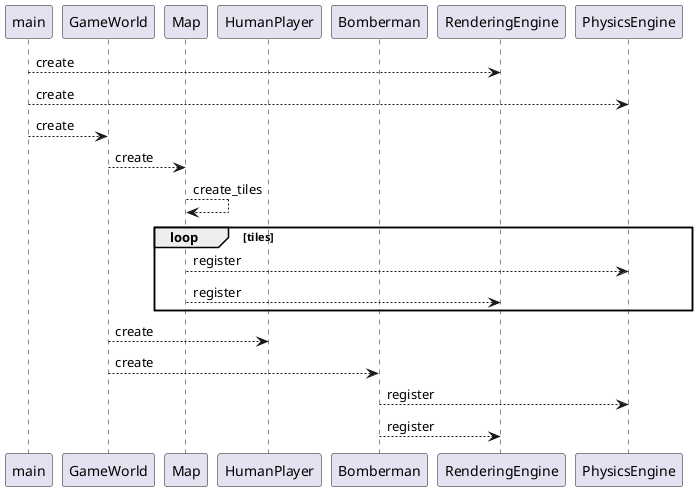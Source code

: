 @startuml

participant main
participant GameWorld
participant Map
participant HumanPlayer
participant Bomberman

participant RenderingEngine
participant PhysicsEngine

main --> RenderingEngine : create
main --> PhysicsEngine : create
main --> GameWorld : create
GameWorld --> Map : create
Map --> Map : create_tiles

loop tiles
  Map --> PhysicsEngine : register
  Map --> RenderingEngine : register
end

GameWorld --> HumanPlayer : create
GameWorld --> Bomberman : create
Bomberman --> PhysicsEngine : register
Bomberman --> RenderingEngine : register

@enduml
